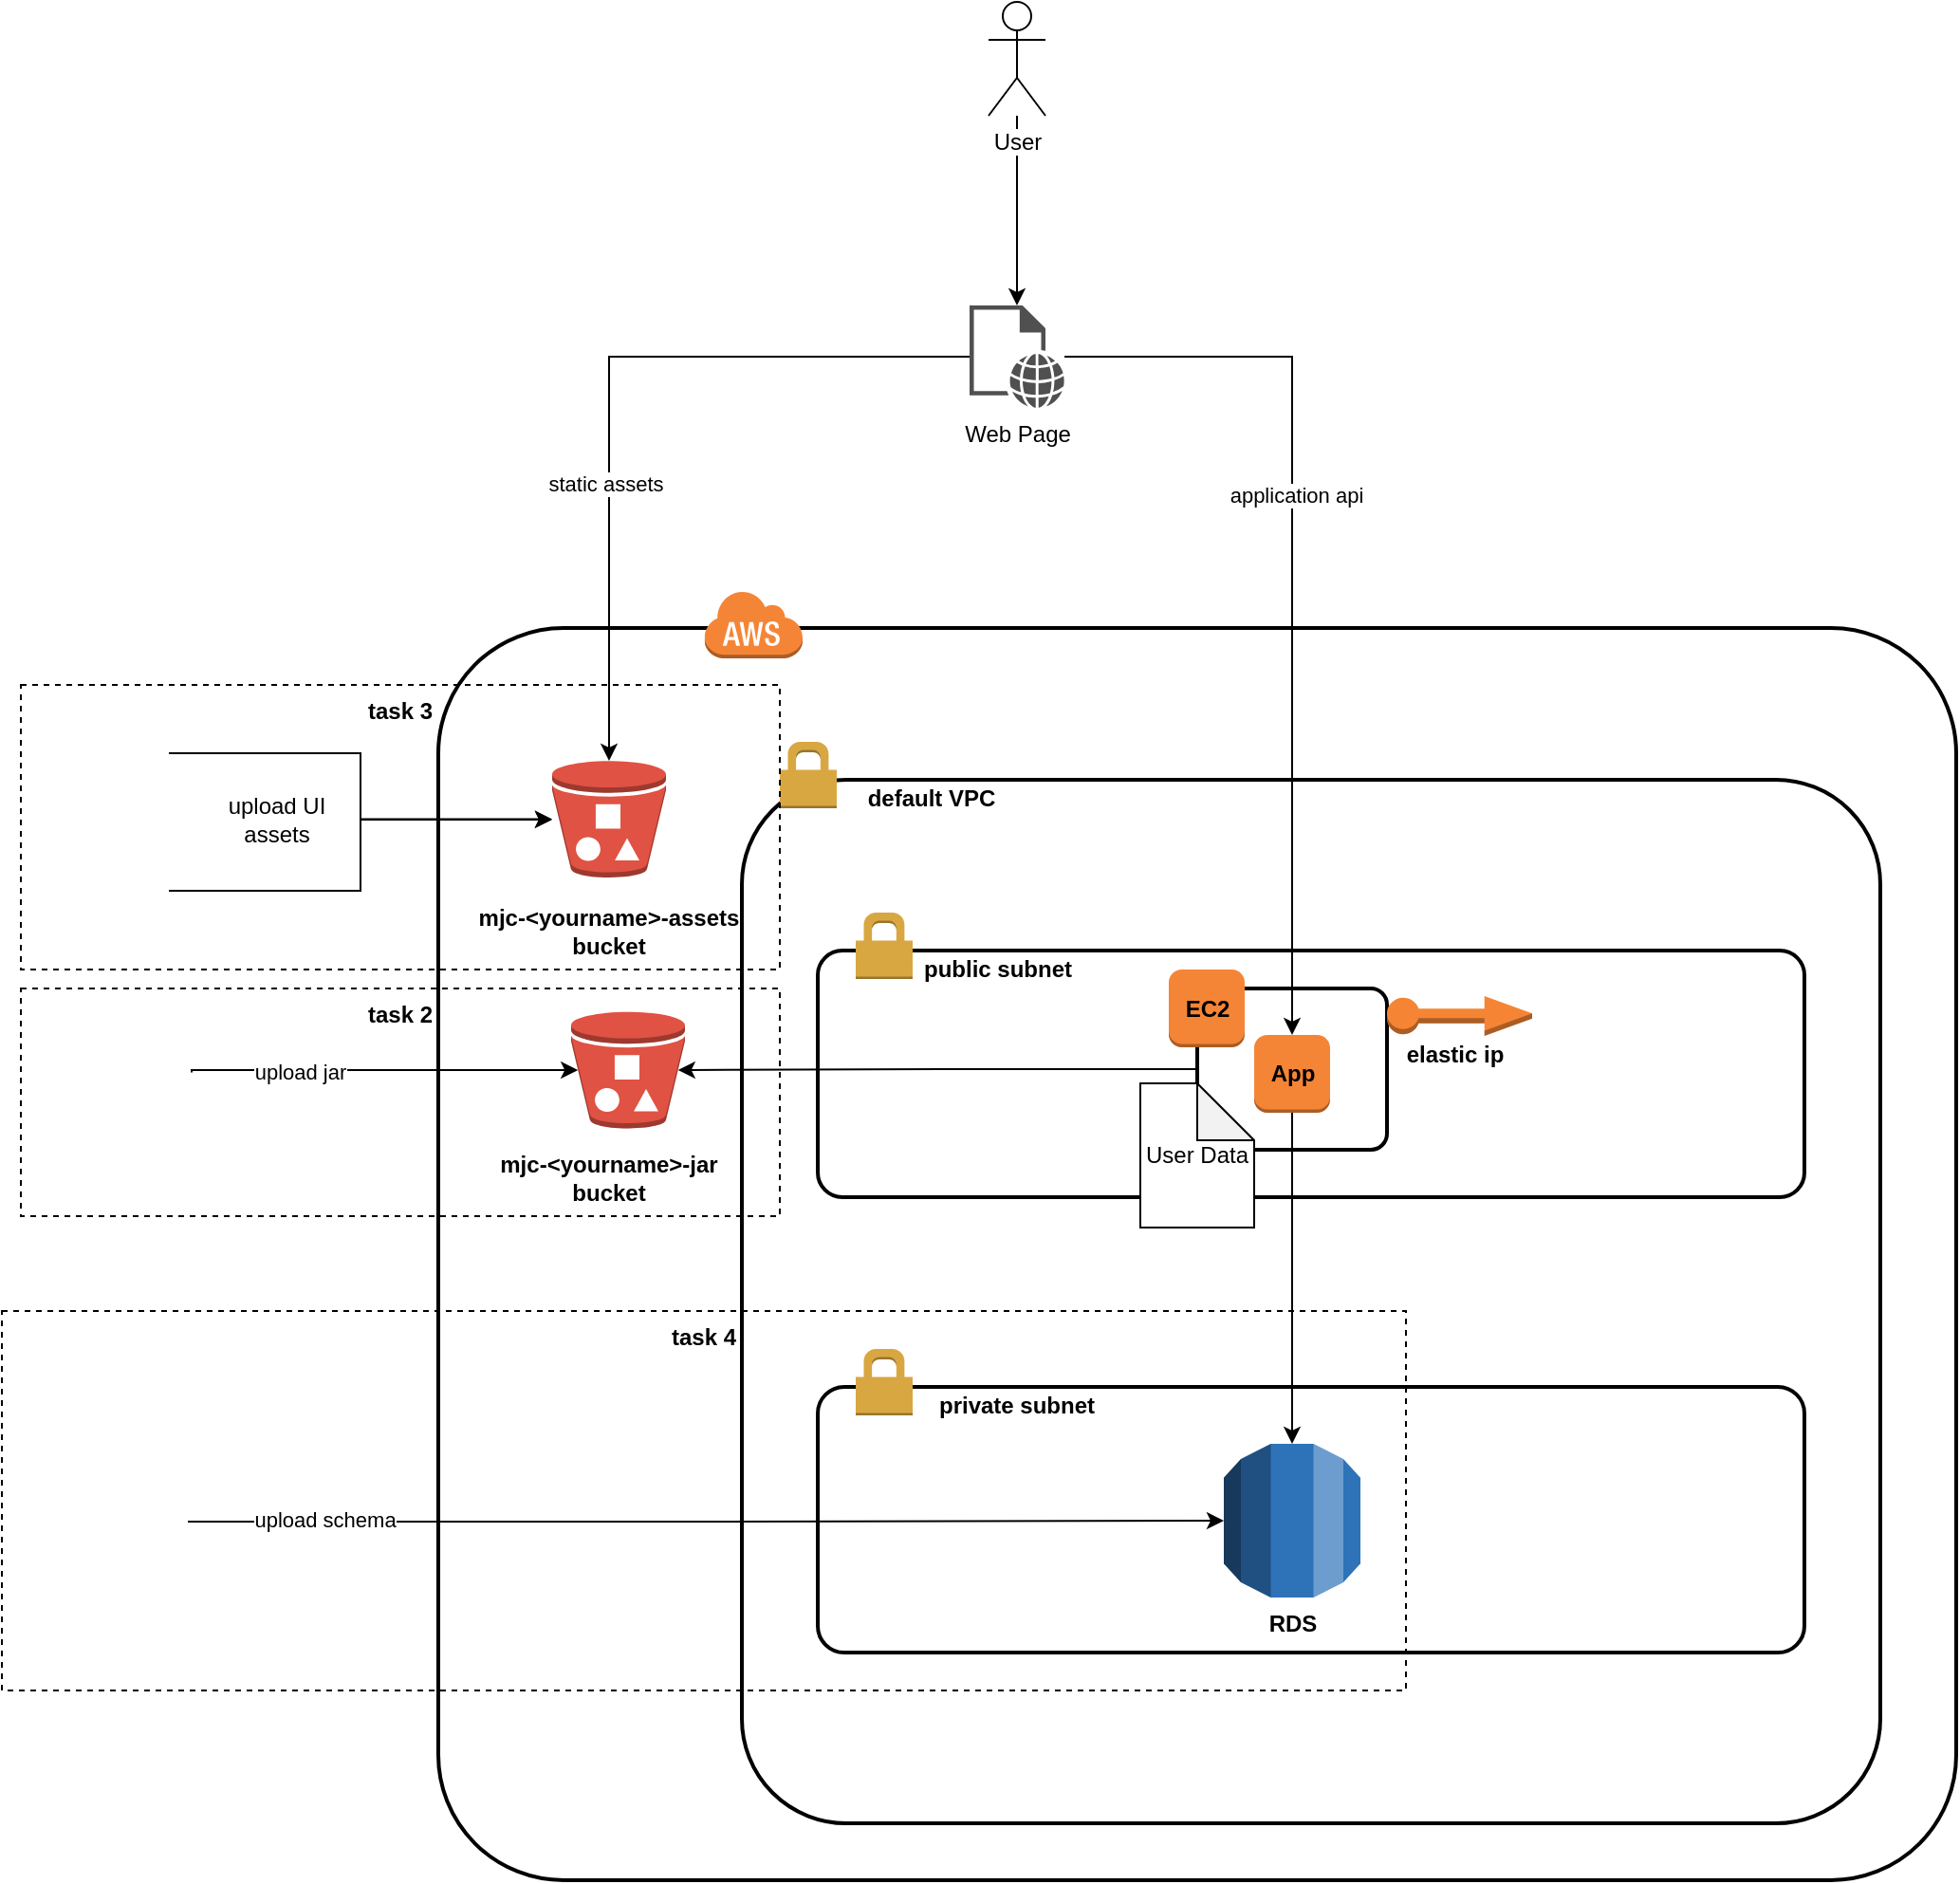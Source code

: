 <mxfile version="13.2.6" type="device"><diagram id="HtgdFkeMmOP70kkEXfRG" name="Page-1"><mxGraphModel dx="1888" dy="1608" grid="1" gridSize="10" guides="1" tooltips="1" connect="1" arrows="1" fold="1" page="1" pageScale="1" pageWidth="850" pageHeight="1100" math="0" shadow="0"><root><mxCell id="0"/><mxCell id="1" parent="0"/><mxCell id="PkJJkH9sODQjwWTnSf6g-1" value="" style="rounded=1;arcSize=10;dashed=0;fillColor=none;gradientColor=none;strokeWidth=2;" vertex="1" parent="1"><mxGeometry y="180" width="800" height="660" as="geometry"/></mxCell><mxCell id="PkJJkH9sODQjwWTnSf6g-2" value="" style="dashed=0;html=1;shape=mxgraph.aws3.cloud;fillColor=#F58536;gradientColor=none;dashed=0;" vertex="1" parent="1"><mxGeometry x="140" y="160" width="52" height="36" as="geometry"/></mxCell><mxCell id="PkJJkH9sODQjwWTnSf6g-4" value="" style="rounded=1;arcSize=10;dashed=0;fillColor=none;gradientColor=none;strokeWidth=2;verticalAlign=top;" vertex="1" parent="1"><mxGeometry x="160" y="260" width="600" height="550" as="geometry"/></mxCell><mxCell id="PkJJkH9sODQjwWTnSf6g-5" value="" style="dashed=0;html=1;shape=mxgraph.aws3.permissions;fillColor=#D9A741;gradientColor=none;dashed=0;" vertex="1" parent="1"><mxGeometry x="180" y="240" width="30" height="35" as="geometry"/></mxCell><mxCell id="PkJJkH9sODQjwWTnSf6g-6" value="&lt;b&gt;default VPC&lt;/b&gt;" style="text;html=1;strokeColor=none;fillColor=none;align=center;verticalAlign=middle;whiteSpace=wrap;rounded=0;" vertex="1" parent="1"><mxGeometry x="220" y="260" width="80" height="20" as="geometry"/></mxCell><mxCell id="PkJJkH9sODQjwWTnSf6g-7" value="" style="rounded=1;arcSize=10;dashed=0;fillColor=none;gradientColor=none;strokeWidth=2;" vertex="1" parent="1"><mxGeometry x="200" y="350" width="520" height="130" as="geometry"/></mxCell><mxCell id="PkJJkH9sODQjwWTnSf6g-8" value="" style="dashed=0;html=1;shape=mxgraph.aws3.permissions;fillColor=#D9A741;gradientColor=none;dashed=0;" vertex="1" parent="1"><mxGeometry x="220" y="330" width="30" height="35" as="geometry"/></mxCell><mxCell id="PkJJkH9sODQjwWTnSf6g-9" value="&lt;b&gt;public subnet&lt;/b&gt;" style="text;html=1;strokeColor=none;fillColor=none;align=center;verticalAlign=middle;whiteSpace=wrap;rounded=0;" vertex="1" parent="1"><mxGeometry x="250" y="350" width="90" height="20" as="geometry"/></mxCell><mxCell id="PkJJkH9sODQjwWTnSf6g-18" style="edgeStyle=orthogonalEdgeStyle;rounded=0;orthogonalLoop=1;jettySize=auto;html=1;entryX=0.94;entryY=0.5;entryDx=0;entryDy=0;entryPerimeter=0;" edge="1" parent="1" source="PkJJkH9sODQjwWTnSf6g-11" target="PkJJkH9sODQjwWTnSf6g-13"><mxGeometry relative="1" as="geometry"/></mxCell><mxCell id="PkJJkH9sODQjwWTnSf6g-11" value="" style="rounded=1;arcSize=10;dashed=0;fillColor=none;gradientColor=none;strokeWidth=2;" vertex="1" parent="1"><mxGeometry x="400" y="370" width="100" height="85" as="geometry"/></mxCell><mxCell id="PkJJkH9sODQjwWTnSf6g-12" value="&lt;b&gt;EC2&lt;/b&gt;" style="dashed=0;html=1;shape=mxgraph.aws3.instance;fillColor=#F58536;gradientColor=none;dashed=0;" vertex="1" parent="1"><mxGeometry x="385" y="360" width="40" height="41" as="geometry"/></mxCell><mxCell id="PkJJkH9sODQjwWTnSf6g-13" value="" style="outlineConnect=0;dashed=0;verticalLabelPosition=bottom;verticalAlign=top;align=center;html=1;shape=mxgraph.aws3.bucket_with_objects;fillColor=#E05243;gradientColor=none;" vertex="1" parent="1"><mxGeometry x="70" y="382.25" width="60" height="61.5" as="geometry"/></mxCell><mxCell id="PkJJkH9sODQjwWTnSf6g-16" style="edgeStyle=orthogonalEdgeStyle;rounded=0;orthogonalLoop=1;jettySize=auto;html=1;entryX=0.06;entryY=0.5;entryDx=0;entryDy=0;entryPerimeter=0;" edge="1" parent="1" target="PkJJkH9sODQjwWTnSf6g-13"><mxGeometry relative="1" as="geometry"><mxPoint x="-130" y="414.25" as="sourcePoint"/><Array as="points"><mxPoint x="-130" y="413"/></Array></mxGeometry></mxCell><mxCell id="PkJJkH9sODQjwWTnSf6g-47" value="upload jar" style="edgeLabel;html=1;align=center;verticalAlign=middle;resizable=0;points=[];" vertex="1" connectable="0" parent="PkJJkH9sODQjwWTnSf6g-16"><mxGeometry x="-0.441" y="-1" relative="1" as="geometry"><mxPoint as="offset"/></mxGeometry></mxCell><mxCell id="PkJJkH9sODQjwWTnSf6g-17" value="" style="shape=image;html=1;verticalAlign=top;verticalLabelPosition=bottom;labelBackgroundColor=#ffffff;imageAspect=0;aspect=fixed;image=https://cdn3.iconfinder.com/data/icons/dompicon-glyph-file-format-2/256/file-jar-format-type-128.png" vertex="1" parent="1"><mxGeometry x="-210" y="371" width="78" height="78" as="geometry"/></mxCell><mxCell id="PkJJkH9sODQjwWTnSf6g-19" value="&lt;b&gt;mjc-&amp;lt;yourname&amp;gt;-jar bucket&lt;/b&gt;" style="text;html=1;strokeColor=none;fillColor=none;align=center;verticalAlign=middle;whiteSpace=wrap;rounded=0;" vertex="1" parent="1"><mxGeometry x="30" y="460" width="120" height="20" as="geometry"/></mxCell><mxCell id="PkJJkH9sODQjwWTnSf6g-26" style="edgeStyle=orthogonalEdgeStyle;rounded=0;orthogonalLoop=1;jettySize=auto;html=1;" edge="1" parent="1" source="PkJJkH9sODQjwWTnSf6g-20" target="PkJJkH9sODQjwWTnSf6g-25"><mxGeometry relative="1" as="geometry"/></mxCell><mxCell id="PkJJkH9sODQjwWTnSf6g-20" value="&lt;b&gt;App&lt;/b&gt;" style="dashed=0;html=1;shape=mxgraph.aws3.instance;fillColor=#F58536;gradientColor=none;dashed=0;" vertex="1" parent="1"><mxGeometry x="430" y="394.5" width="40" height="41" as="geometry"/></mxCell><mxCell id="PkJJkH9sODQjwWTnSf6g-21" value="User Data" style="shape=note;whiteSpace=wrap;html=1;backgroundOutline=1;darkOpacity=0.05;" vertex="1" parent="1"><mxGeometry x="370" y="420" width="60" height="76" as="geometry"/></mxCell><mxCell id="PkJJkH9sODQjwWTnSf6g-23" value="" style="rounded=1;arcSize=10;dashed=0;fillColor=none;gradientColor=none;strokeWidth=2;" vertex="1" parent="1"><mxGeometry x="200" y="580" width="520" height="140" as="geometry"/></mxCell><mxCell id="PkJJkH9sODQjwWTnSf6g-24" value="" style="dashed=0;html=1;shape=mxgraph.aws3.permissions;fillColor=#D9A741;gradientColor=none;dashed=0;" vertex="1" parent="1"><mxGeometry x="220" y="560" width="30" height="35" as="geometry"/></mxCell><mxCell id="PkJJkH9sODQjwWTnSf6g-25" value="&lt;b&gt;RDS&lt;/b&gt;" style="outlineConnect=0;dashed=0;verticalLabelPosition=bottom;verticalAlign=top;align=center;html=1;shape=mxgraph.aws3.rds;fillColor=#2E73B8;gradientColor=none;" vertex="1" parent="1"><mxGeometry x="414" y="610" width="72" height="81" as="geometry"/></mxCell><mxCell id="PkJJkH9sODQjwWTnSf6g-27" value="" style="outlineConnect=0;dashed=0;verticalLabelPosition=bottom;verticalAlign=top;align=center;html=1;shape=mxgraph.aws3.bucket_with_objects;fillColor=#E05243;gradientColor=none;" vertex="1" parent="1"><mxGeometry x="60" y="250" width="60" height="61.5" as="geometry"/></mxCell><mxCell id="PkJJkH9sODQjwWTnSf6g-28" value="&lt;b&gt;mjc-&amp;lt;yourname&amp;gt;-assets bucket&lt;/b&gt;" style="text;html=1;strokeColor=none;fillColor=none;align=center;verticalAlign=middle;whiteSpace=wrap;rounded=0;" vertex="1" parent="1"><mxGeometry x="20" y="330" width="140" height="20" as="geometry"/></mxCell><mxCell id="PkJJkH9sODQjwWTnSf6g-32" style="edgeStyle=orthogonalEdgeStyle;rounded=0;orthogonalLoop=1;jettySize=auto;html=1;" edge="1" parent="1" source="PkJJkH9sODQjwWTnSf6g-29" target="PkJJkH9sODQjwWTnSf6g-27"><mxGeometry relative="1" as="geometry"><Array as="points"><mxPoint x="-41" y="246"/><mxPoint x="-41" y="281"/></Array></mxGeometry></mxCell><mxCell id="PkJJkH9sODQjwWTnSf6g-29" value="" style="shape=image;html=1;verticalAlign=top;verticalLabelPosition=bottom;labelBackgroundColor=#ffffff;imageAspect=0;aspect=fixed;image=https://cdn4.iconfinder.com/data/icons/file-names-24/512/1-128.png" vertex="1" parent="1"><mxGeometry x="-200" y="217" width="58" height="58" as="geometry"/></mxCell><mxCell id="PkJJkH9sODQjwWTnSf6g-35" style="edgeStyle=orthogonalEdgeStyle;rounded=0;orthogonalLoop=1;jettySize=auto;html=1;" edge="1" parent="1" source="PkJJkH9sODQjwWTnSf6g-34" target="PkJJkH9sODQjwWTnSf6g-27"><mxGeometry relative="1" as="geometry"/></mxCell><mxCell id="PkJJkH9sODQjwWTnSf6g-34" value="" style="shape=image;html=1;verticalAlign=top;verticalLabelPosition=bottom;labelBackgroundColor=#ffffff;imageAspect=0;aspect=fixed;image=https://cdn4.iconfinder.com/data/icons/file-names-24/512/38-128.png" vertex="1" parent="1"><mxGeometry x="-205" y="287" width="63" height="63" as="geometry"/></mxCell><mxCell id="PkJJkH9sODQjwWTnSf6g-36" value="" style="outlineConnect=0;dashed=0;verticalLabelPosition=bottom;verticalAlign=top;align=center;html=1;shape=mxgraph.aws3.elastic_ip;fillColor=#F58534;gradientColor=none;" vertex="1" parent="1"><mxGeometry x="500" y="374" width="76.5" height="21" as="geometry"/></mxCell><mxCell id="PkJJkH9sODQjwWTnSf6g-37" value="&lt;b&gt;elastic ip&lt;/b&gt;" style="text;html=1;strokeColor=none;fillColor=none;align=center;verticalAlign=middle;whiteSpace=wrap;rounded=0;" vertex="1" parent="1"><mxGeometry x="500" y="394.5" width="72" height="20" as="geometry"/></mxCell><mxCell id="PkJJkH9sODQjwWTnSf6g-39" style="edgeStyle=orthogonalEdgeStyle;rounded=0;orthogonalLoop=1;jettySize=auto;html=1;" edge="1" parent="1" source="PkJJkH9sODQjwWTnSf6g-38" target="PkJJkH9sODQjwWTnSf6g-20"><mxGeometry relative="1" as="geometry"/></mxCell><mxCell id="PkJJkH9sODQjwWTnSf6g-45" value="application api" style="edgeLabel;html=1;align=center;verticalAlign=middle;resizable=0;points=[];" vertex="1" connectable="0" parent="PkJJkH9sODQjwWTnSf6g-39"><mxGeometry x="-0.497" y="-73" relative="1" as="geometry"><mxPoint x="75" y="73" as="offset"/></mxGeometry></mxCell><mxCell id="PkJJkH9sODQjwWTnSf6g-40" style="edgeStyle=orthogonalEdgeStyle;rounded=0;orthogonalLoop=1;jettySize=auto;html=1;entryX=0.5;entryY=0;entryDx=0;entryDy=0;entryPerimeter=0;" edge="1" parent="1" source="PkJJkH9sODQjwWTnSf6g-38" target="PkJJkH9sODQjwWTnSf6g-27"><mxGeometry relative="1" as="geometry"/></mxCell><mxCell id="PkJJkH9sODQjwWTnSf6g-44" value="static assets" style="edgeLabel;html=1;align=center;verticalAlign=middle;resizable=0;points=[];" vertex="1" connectable="0" parent="PkJJkH9sODQjwWTnSf6g-40"><mxGeometry x="-0.057" y="67" relative="1" as="geometry"><mxPoint x="-69" y="67" as="offset"/></mxGeometry></mxCell><mxCell id="PkJJkH9sODQjwWTnSf6g-38" value="Web Page" style="pointerEvents=1;shadow=0;dashed=0;html=1;strokeColor=none;fillColor=#505050;labelPosition=center;verticalLabelPosition=bottom;verticalAlign=top;outlineConnect=0;align=center;shape=mxgraph.office.concepts.web_page;" vertex="1" parent="1"><mxGeometry x="280" y="10" width="50" height="54" as="geometry"/></mxCell><mxCell id="PkJJkH9sODQjwWTnSf6g-43" style="edgeStyle=orthogonalEdgeStyle;rounded=0;orthogonalLoop=1;jettySize=auto;html=1;" edge="1" parent="1" source="PkJJkH9sODQjwWTnSf6g-41" target="PkJJkH9sODQjwWTnSf6g-38"><mxGeometry relative="1" as="geometry"/></mxCell><mxCell id="PkJJkH9sODQjwWTnSf6g-41" value="User" style="shape=umlActor;verticalLabelPosition=bottom;labelBackgroundColor=#ffffff;verticalAlign=top;html=1;outlineConnect=0;" vertex="1" parent="1"><mxGeometry x="290" y="-150" width="30" height="60" as="geometry"/></mxCell><mxCell id="PkJJkH9sODQjwWTnSf6g-48" style="edgeStyle=orthogonalEdgeStyle;rounded=0;orthogonalLoop=1;jettySize=auto;html=1;entryX=0;entryY=0.5;entryDx=0;entryDy=0;entryPerimeter=0;" edge="1" parent="1" source="PkJJkH9sODQjwWTnSf6g-46" target="PkJJkH9sODQjwWTnSf6g-25"><mxGeometry relative="1" as="geometry"/></mxCell><mxCell id="PkJJkH9sODQjwWTnSf6g-49" value="upload schema" style="edgeLabel;html=1;align=center;verticalAlign=middle;resizable=0;points=[];" vertex="1" connectable="0" parent="PkJJkH9sODQjwWTnSf6g-48"><mxGeometry x="-0.843" relative="1" as="geometry"><mxPoint x="29" y="-1" as="offset"/></mxGeometry></mxCell><mxCell id="PkJJkH9sODQjwWTnSf6g-46" value="" style="shape=image;html=1;verticalAlign=top;verticalLabelPosition=bottom;labelBackgroundColor=#ffffff;imageAspect=0;aspect=fixed;image=https://cdn3.iconfinder.com/data/icons/dompicon-glyph-file-format-2/256/file-sql-format-type-128.png" vertex="1" parent="1"><mxGeometry x="-210" y="612" width="78" height="78" as="geometry"/></mxCell><mxCell id="PkJJkH9sODQjwWTnSf6g-50" value="&lt;b&gt;private subnet&lt;/b&gt;" style="text;html=1;strokeColor=none;fillColor=none;align=center;verticalAlign=middle;whiteSpace=wrap;rounded=0;" vertex="1" parent="1"><mxGeometry x="260" y="580" width="90" height="20" as="geometry"/></mxCell><mxCell id="PkJJkH9sODQjwWTnSf6g-51" value="upload UI assets" style="text;html=1;strokeColor=none;fillColor=none;align=center;verticalAlign=middle;whiteSpace=wrap;rounded=0;" vertex="1" parent="1"><mxGeometry x="-120" y="271" width="70" height="20" as="geometry"/></mxCell><mxCell id="PkJJkH9sODQjwWTnSf6g-52" value="&lt;b&gt;task 2&lt;/b&gt;" style="rounded=0;whiteSpace=wrap;html=1;fillColor=none;dashed=1;horizontal=1;verticalAlign=top;" vertex="1" parent="1"><mxGeometry x="-220" y="370" width="400" height="120" as="geometry"/></mxCell><mxCell id="PkJJkH9sODQjwWTnSf6g-53" value="&lt;b&gt;task 3&lt;/b&gt;" style="rounded=0;whiteSpace=wrap;html=1;fillColor=none;dashed=1;horizontal=1;verticalAlign=top;" vertex="1" parent="1"><mxGeometry x="-220" y="210" width="400" height="150" as="geometry"/></mxCell><mxCell id="PkJJkH9sODQjwWTnSf6g-54" value="&lt;b&gt;task 4&lt;/b&gt;" style="rounded=0;whiteSpace=wrap;html=1;fillColor=none;dashed=1;horizontal=1;verticalAlign=top;" vertex="1" parent="1"><mxGeometry x="-230" y="540" width="740" height="200" as="geometry"/></mxCell></root></mxGraphModel></diagram></mxfile>
